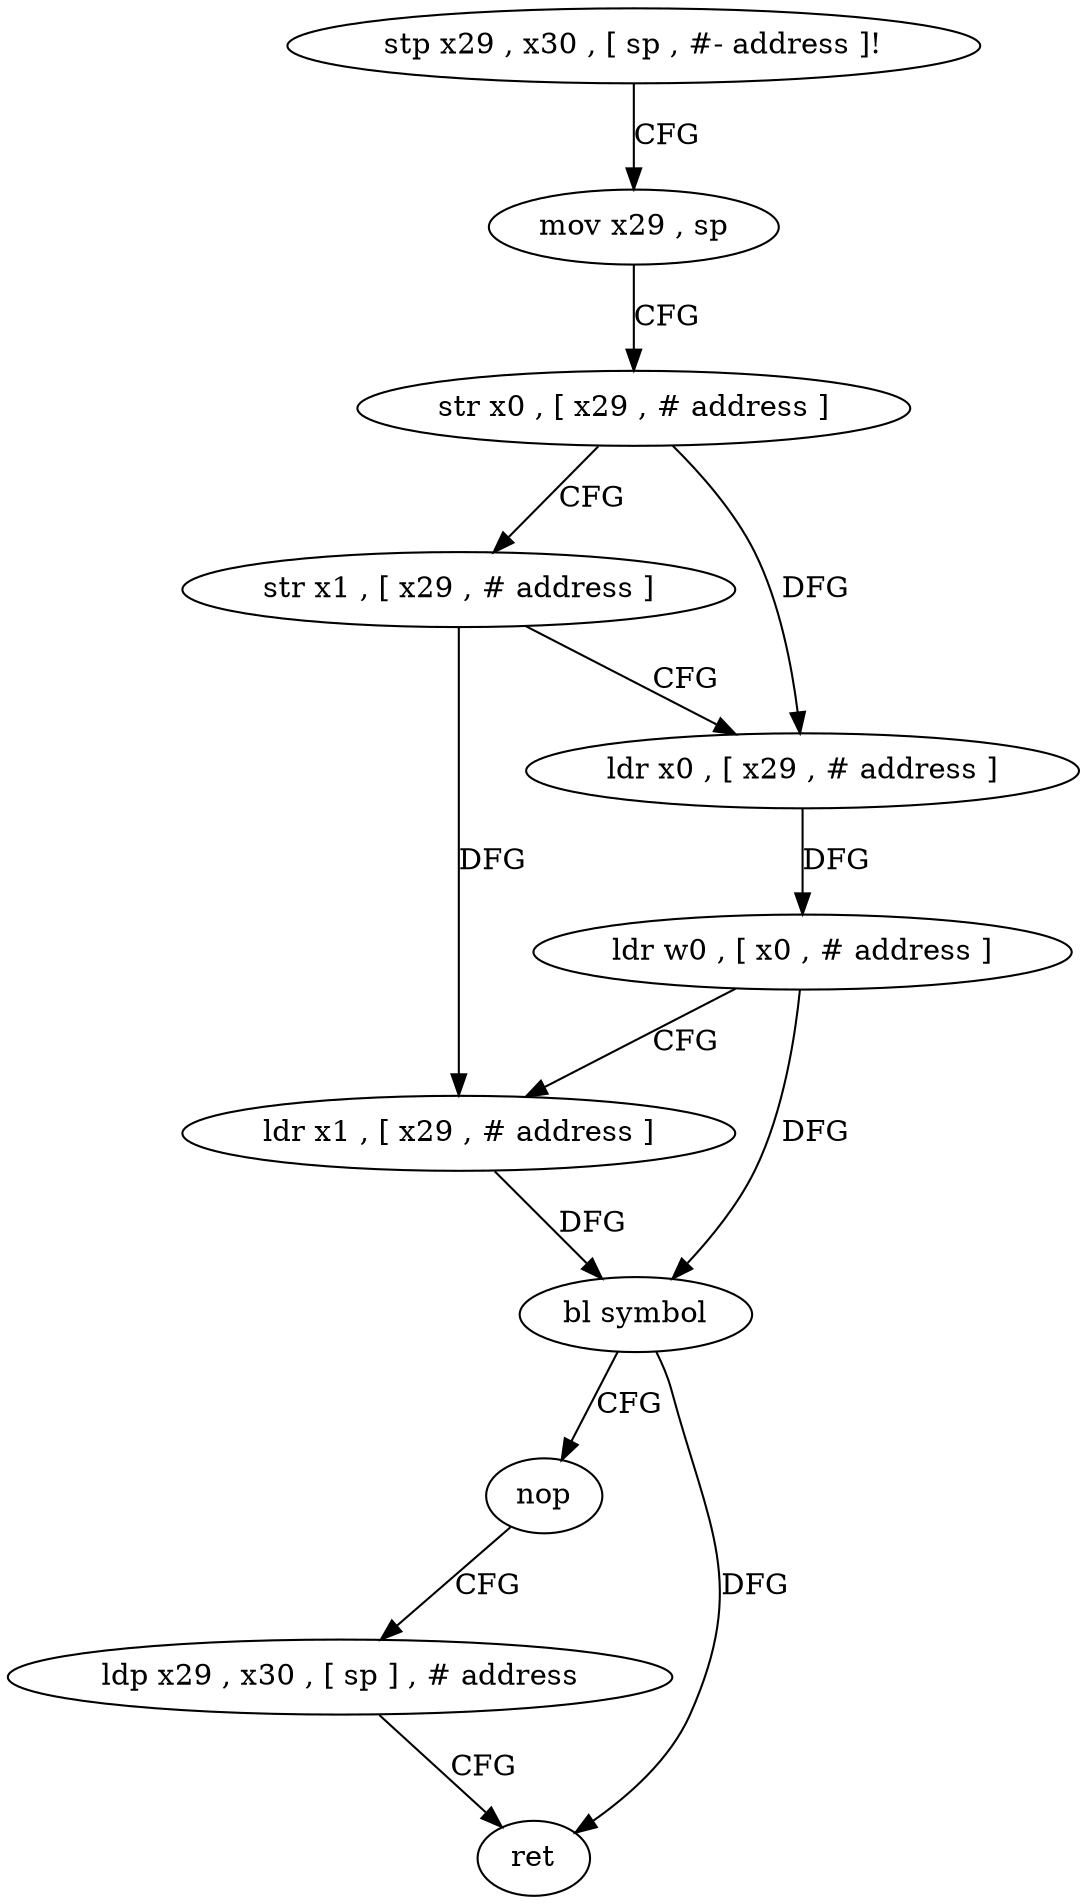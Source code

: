 digraph "func" {
"4303164" [label = "stp x29 , x30 , [ sp , #- address ]!" ]
"4303168" [label = "mov x29 , sp" ]
"4303172" [label = "str x0 , [ x29 , # address ]" ]
"4303176" [label = "str x1 , [ x29 , # address ]" ]
"4303180" [label = "ldr x0 , [ x29 , # address ]" ]
"4303184" [label = "ldr w0 , [ x0 , # address ]" ]
"4303188" [label = "ldr x1 , [ x29 , # address ]" ]
"4303192" [label = "bl symbol" ]
"4303196" [label = "nop" ]
"4303200" [label = "ldp x29 , x30 , [ sp ] , # address" ]
"4303204" [label = "ret" ]
"4303164" -> "4303168" [ label = "CFG" ]
"4303168" -> "4303172" [ label = "CFG" ]
"4303172" -> "4303176" [ label = "CFG" ]
"4303172" -> "4303180" [ label = "DFG" ]
"4303176" -> "4303180" [ label = "CFG" ]
"4303176" -> "4303188" [ label = "DFG" ]
"4303180" -> "4303184" [ label = "DFG" ]
"4303184" -> "4303188" [ label = "CFG" ]
"4303184" -> "4303192" [ label = "DFG" ]
"4303188" -> "4303192" [ label = "DFG" ]
"4303192" -> "4303196" [ label = "CFG" ]
"4303192" -> "4303204" [ label = "DFG" ]
"4303196" -> "4303200" [ label = "CFG" ]
"4303200" -> "4303204" [ label = "CFG" ]
}
